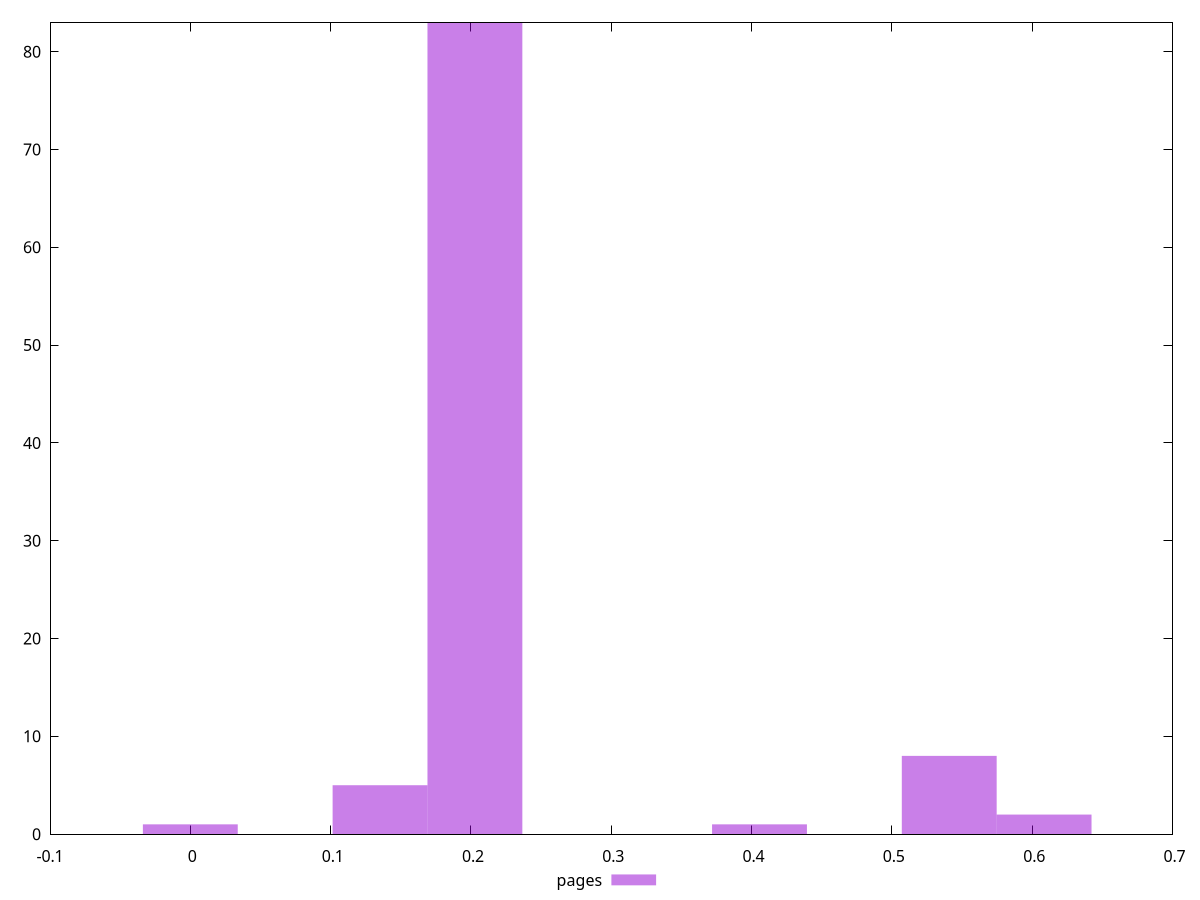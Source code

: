 $_pages <<EOF
0.20282863280233582 83
0.5408763541395621 8
0.13521908853489054 5
0 1
0.6084858984070074 2
0.40565726560467164 1
EOF
set key outside below
set terminal pngcairo
set output "report_00005_2020-11-02T22-26-11.212Z/cumulative-layout-shift/pages//hist.png"
set yrange [0:83]
set boxwidth 0.06760954426744527
set style fill transparent solid 0.5 noborder
plot $_pages title "pages" with boxes ,